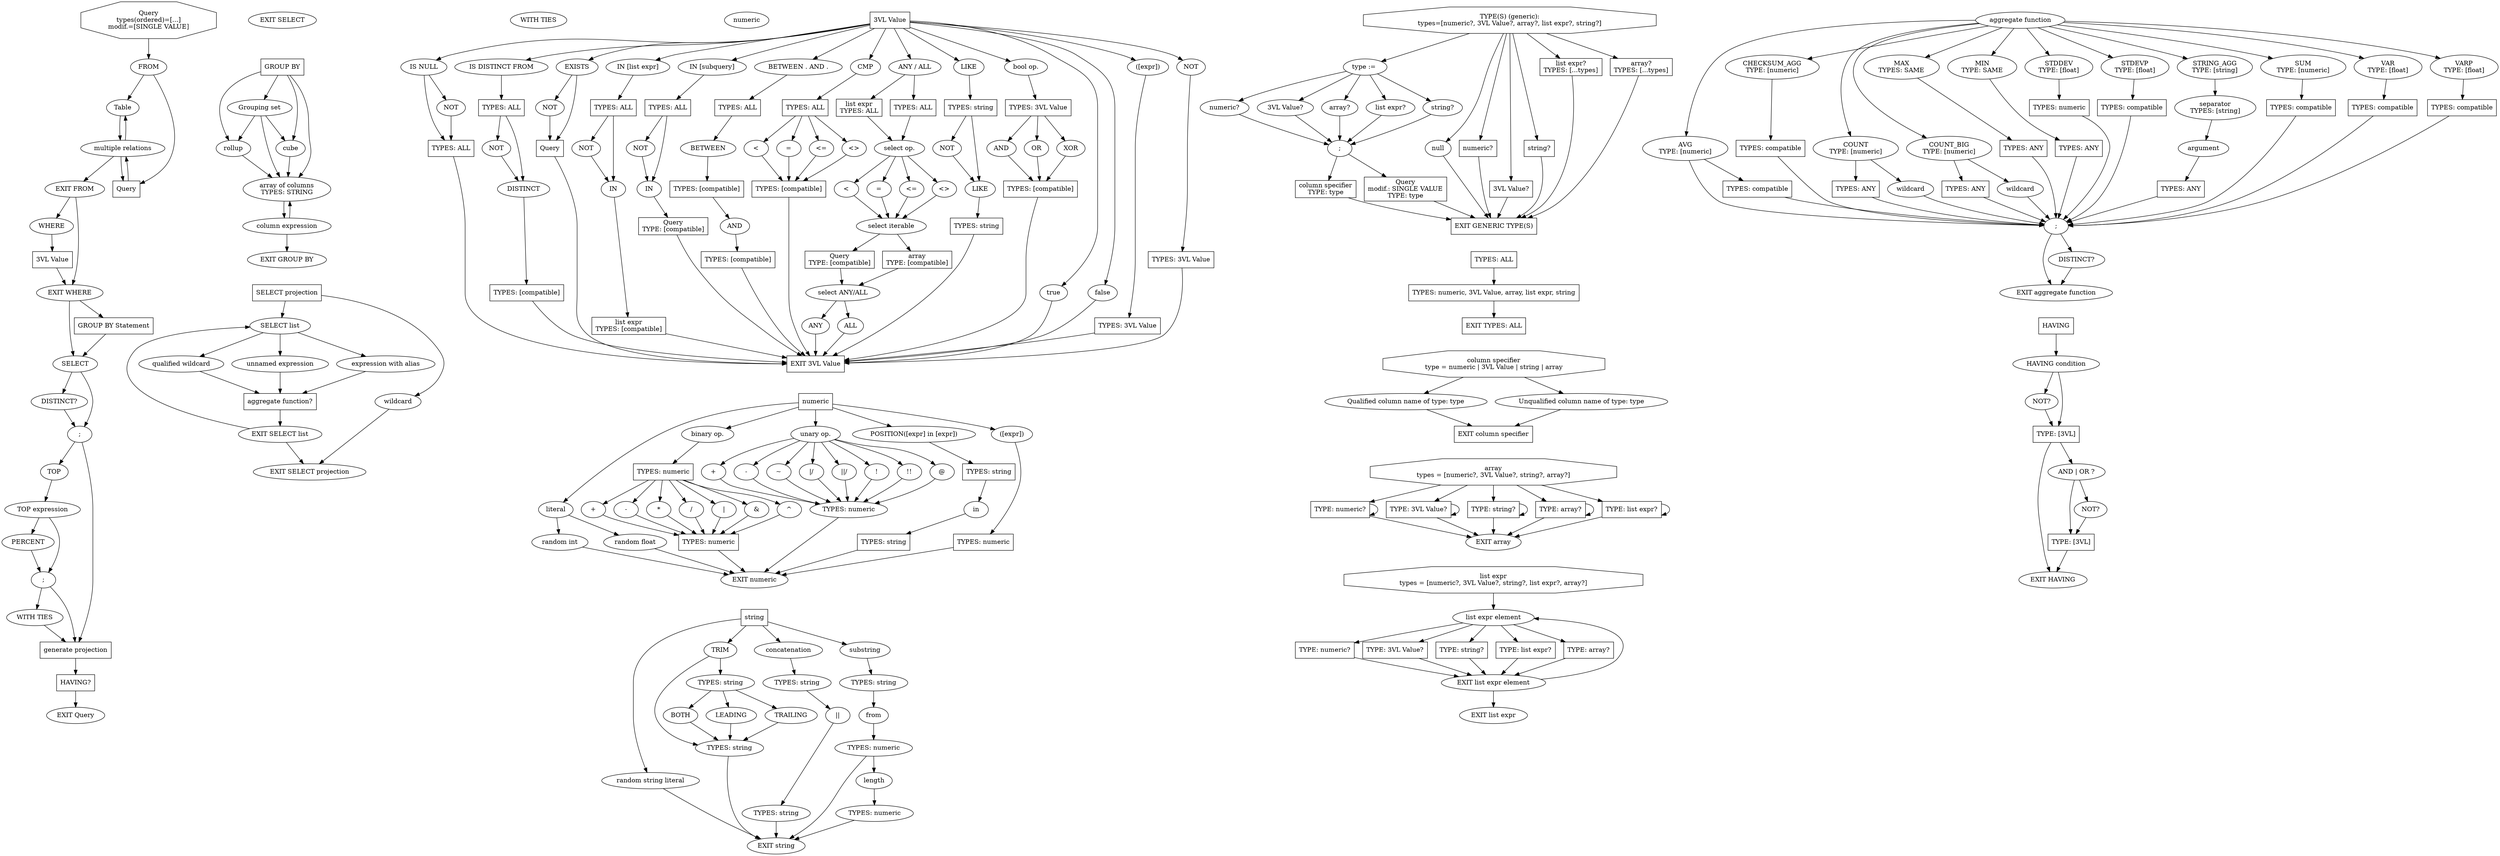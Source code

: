 # Structure is ALWAYS as follows:
# 1. General rule is place function definitions inside their own subgraphs.
# 2. Functional node begins from the node_name node.

# 3. Function definitions look as follows:
# 1) Node with parameters:
# subgraph def_{node_name} {
#     {node_name} [
#         TYPES = "[{type_name}, ...]" OR "[any]" OR "[known]" OR "[compatible]",
#         TYPE = "{type_name}, ..." OR "known",
#         MOD = "[{mod_name}, ...]",
#         ...
#     ]
#     ...
# }
# TYPE, TYPES and MOD in definitions are only for type-checking in definitions.
# all specified types of modifiers (TYPE, TYPES, MOD) are required to be passed by caller
# compatible is just the same type for not

# 4. Optional node (with a question mark at the end):
# {node_name} [OPTIONAL="t"]

# 5. Exit a callable node:
# EXIT_{node_name} [label="EXIT {node_label}"]

# 6. Call a callable node with params:
# call{caller_num}_{node_name} [TYPES={...}, MOD={...}, ...]
# ... -> call...
# there can be multiple callers, so each caller should have a unique id
# values of TYPES and MOD are exact mathes to those in definition

# 7. Call a callable node without params:
# call{caller_num}_{node_name} [...]
# ... -> call...

# 8. These are ignored:
# 1) ... -> ... [color=none]
# 2) Graphviz params in [] (label, shape...)

# 9. Define a node before referencing it:
# FROM []
# Query -> FROM

# 10. Don't do this:
# ... -> ... -> ...

# 11. subgraph ignore {} is completely ignored

# 12. Do NOT use block comments /* */

digraph G {
    subgraph def_Query {
        Query [TYPES="[any]", MOD="[single value]", label="Query\ntypes(ordered)=[...]\nmodif.=[SINGLE VALUE]", shape=octagon]
        EXIT_Query [label="EXIT Query"]

        FROM []
        Query -> FROM

        FROM_multiple_relations [label="multiple relations"]

        Table []
        FROM -> Table
        Table -> FROM_multiple_relations
        FROM_multiple_relations -> Table

        call0_Query [label="Query", shape=rectangle, TYPES="[any]", MOD="[]"]
        FROM -> call0_Query
        call0_Query -> FROM_multiple_relations
        FROM_multiple_relations -> call0_Query

        EXIT_FROM [label="EXIT FROM"]
        FROM_multiple_relations -> EXIT_FROM

        WHERE [label="WHERE"]
        EXIT_FROM -> WHERE

        call0_VAL_3 [label="3VL Value", shape=rectangle]
        WHERE -> call0_VAL_3

        SELECT []
        EXIT_WHERE [label="EXIT WHERE"]
        call0_VAL_3 -> EXIT_WHERE
        EXIT_FROM -> EXIT_WHERE

        SELECT []
        EXIT_SELECT [label = "EXIT SELECT"]

        call0_Group_by [label = "GROUP BY Statement", shape=rectangle]
        EXIT_WHERE -> SELECT
        EXIT_WHERE -> call0_Group_by
        call0_Group_by -> SELECT
        
        SELECT_DISTINCT [label = "DISTINCT?"]
        SELECT_TIES [label = "WITH TIES"]
        SELECT_PERCENT [label = "PERCENT"]
        SELECT_TOP [label = "TOP"]
        call43_types [TYPES="[numeric]", label="numeric"]
        SELECT_WITH_TIES [label = "WITH TIES"]
        SELECT_distinct_end [label = ";"]
        SELECT_percent_end [label = ";"]
        TOP_EXPR[label="TOP expression"]
        SELECT -> SELECT_DISTINCT
        SELECT_DISTINCT -> SELECT_distinct_end
        SELECT -> SELECT_distinct_end
        SELECT_distinct_end -> SELECT_TOP
        SELECT_TOP -> TOP_EXPR
        TOP_EXPR -> SELECT_PERCENT
        SELECT_PERCENT -> SELECT_percent_end
        TOP_EXPR -> SELECT_percent_end
        SELECT_percent_end -> SELECT_WITH_TIES


        call0_SELECT_projection [label="generate projection", shape=rectangle]
        SELECT_WITH_TIES -> call0_SELECT_projection
        SELECT_distinct_end -> call0_SELECT_projection
        SELECT_percent_end -> call0_SELECT_projection

        call0_HAVING [label="HAVING?",shape=rectangle]
        
        call0_SELECT_projection -> call0_HAVING
        
        call0_HAVING -> EXIT_Query
        
    }
    
    subgraph def_VAL_3 {
        VAL_3 [shape=rectangle, label="3VL Value"]
        EXIT_VAL_3 [shape=rectangle, label="EXIT 3VL Value"]

        IsNull [label="IS NULL"]
        call0_types_all [label="TYPES: ALL", shape=rectangle]
        VAL_3 -> IsNull
        IsNull -> call0_types_all
        IsNull_not [label="NOT"]
        IsNull -> IsNull_not
        IsNull_not -> call0_types_all
        call0_types_all -> EXIT_VAL_3

        IsDistinctFrom [label="IS DISTINCT FROM"]
        call1_types_all [label="TYPES: ALL", shape=rectangle]
        IsDistinctNOT [label="NOT"]
        DISTINCT []
        call21_types [TYPES="[compatible]", label="TYPES: [compatible]", shape=rectangle]
        VAL_3 -> IsDistinctFrom
        IsDistinctFrom -> call1_types_all
        call1_types_all -> IsDistinctNOT
        IsDistinctNOT -> DISTINCT
        call1_types_all -> DISTINCT
        DISTINCT -> call21_types
        call21_types -> EXIT_VAL_3

        Exists_not [label="NOT"]
        Exists [label="EXISTS"]
        call2_Query [TYPES="[any]", MOD="[]", label="Query", shape=rectangle]
        VAL_3 -> Exists
        Exists -> call2_Query
        call2_Query -> EXIT_VAL_3
        Exists -> Exists_not
        Exists_not -> call2_Query

        InList[label="IN [list expr]"]
        InListNot [label="NOT"]
        InListIn [label="IN"]
        VAL_3 -> InList
        call2_types_all [label="TYPES: ALL", shape=rectangle]
        InList -> call2_types_all
        call2_types_all -> InListNot
        InListNot -> InListIn
        call2_types_all -> InListIn
        call1_list_expr [TYPES="[compatible]", label="list expr\nTYPES: [compatible]", shape=rectangle]
        InListIn -> call1_list_expr
        call1_list_expr -> EXIT_VAL_3

        InSubquery[label="IN [subquery]"]
        InSubqueryNot [label="NOT"]
        InSubqueryIn [label="IN"]
        call3_types_all [label="TYPES: ALL", shape=rectangle]
        VAL_3 -> InSubquery
        InSubquery -> call3_types_all
        call3_types_all -> InSubqueryNot
        InSubqueryNot -> InSubqueryIn
        call3_types_all -> InSubqueryIn
        call3_Query [TYPES="[compatible]", MOD="[]", label="Query\nTYPE: [compatible]", shape=rectangle]
        InSubqueryIn -> call3_Query
        call3_Query -> EXIT_VAL_3

        Between[label="BETWEEN . AND ."]
        BetweenBetween [label="BETWEEN"]
        BetweenBetweenAnd [label="AND"]
        VAL_3 -> Between
        call4_types_all [label="TYPES: ALL", shape=rectangle]
        Between -> call4_types_all
        call4_types_all -> BetweenBetween
        call22_types [TYPES="[compatible]", label="TYPES: [compatible]", shape=rectangle]
        BetweenBetween -> call22_types
        call22_types -> BetweenBetweenAnd
        call23_types [TYPES="[compatible]", label="TYPES: [compatible]", shape=rectangle]
        BetweenBetweenAnd -> call23_types
        call23_types -> EXIT_VAL_3

        BinaryComp[label="CMP"]
        BinaryCompLess [label="<"]
        BinaryCompEqual [label="="]
        BinaryCompLessEqual [label="<="]
        BinaryCompUnEqual [label="<>"]
        VAL_3 -> BinaryComp
        call5_types_all [label="TYPES: ALL", shape=rectangle]
        BinaryComp -> call5_types_all
        call24_types [TYPES="[compatible]", label="TYPES: [compatible]", shape=rectangle]
        call5_types_all -> BinaryCompLess
        BinaryCompLess -> call24_types
        call5_types_all -> BinaryCompEqual
        BinaryCompEqual -> call24_types
        call5_types_all -> BinaryCompLessEqual
        BinaryCompLessEqual -> call24_types
        call5_types_all -> BinaryCompUnEqual
        BinaryCompUnEqual -> call24_types
        call24_types -> EXIT_VAL_3

        AnyAll[label="ANY / ALL"]
        AnyAllSelectOp[label="select op."]
        AnyAllLess [label="<"]
        AnyAllEqual [label="="]
        AnyAllLessEqual [label="<="]
        AnyAllUnEqual [label="<>"]
        AnyAllSelectIter[label="select iterable"]
        AnyAllAnyAll[label="select ANY/ALL"]
        AnyAllAnyAllAny[label="ANY"]
        AnyAllAnyAllAll[label="ALL"]
        VAL_3 -> AnyAll
        call2_list_expr [TYPES="[any]", label="list expr\nTYPES: ALL", shape=rectangle]
        AnyAll -> call2_list_expr
        call2_list_expr -> AnyAllSelectOp
        call6_types_all[label="TYPES: ALL", shape=rectangle]
        AnyAll -> call6_types_all
        call6_types_all -> AnyAllSelectOp
        AnyAllSelectOp -> AnyAllLess
        AnyAllLess -> AnyAllSelectIter
        AnyAllSelectOp -> AnyAllEqual
        AnyAllEqual -> AnyAllSelectIter
        AnyAllSelectOp -> AnyAllLessEqual
        AnyAllLessEqual -> AnyAllSelectIter
        AnyAllSelectOp -> AnyAllUnEqual
        AnyAllUnEqual -> AnyAllSelectIter
        call4_Query [TYPES="[compatible]", label="Query\nTYPE: [compatible]", shape=rectangle]
        AnyAllSelectIter -> call4_Query
        call4_Query -> AnyAllAnyAll
        call1_array [TYPES="[compatible]", label="array\nTYPE: [compatible]", shape=rectangle]
        AnyAllSelectIter -> call1_array
        call1_array -> AnyAllAnyAll
        AnyAllAnyAll -> AnyAllAnyAllAny
        AnyAllAnyAllAny -> EXIT_VAL_3
        AnyAllAnyAll -> AnyAllAnyAllAll
        AnyAllAnyAllAll -> EXIT_VAL_3

        BinaryStringLike[label="LIKE"]
        BinaryStringLikeNot [label="NOT"]
        BinaryStringLikeIn [label="LIKE"]
        VAL_3 -> BinaryStringLike
        call25_types [TYPES="[string]", label="TYPES: string", shape=rectangle]
        BinaryStringLike -> call25_types
        call25_types -> BinaryStringLikeNot
        BinaryStringLikeNot -> BinaryStringLikeIn
        call25_types -> BinaryStringLikeIn
        call26_types [TYPES="[string]", label="TYPES: string", shape=rectangle]
        BinaryStringLikeIn -> call26_types
        call26_types -> EXIT_VAL_3

        BinaryBooleanOpV3[label="bool op."]
        BinaryBooleanOpV3AND [label="AND"]
        BinaryBooleanOpV3OR [label="OR"]
        BinaryBooleanOpV3XOR [label="XOR"]
        VAL_3 -> BinaryBooleanOpV3
        call27_types [TYPES="[3VL Value]", label="TYPES: 3VL Value", shape=rectangle]
        BinaryBooleanOpV3 -> call27_types
        call27_types -> BinaryBooleanOpV3AND
        call28_types [TYPES="[compatible]", label="TYPES: [compatible]", shape=rectangle]
        BinaryBooleanOpV3AND -> call28_types
        call27_types -> BinaryBooleanOpV3OR
        BinaryBooleanOpV3OR -> call28_types
        call27_types -> BinaryBooleanOpV3XOR
        BinaryBooleanOpV3XOR -> call28_types
        call28_types -> EXIT_VAL_3

        true []
        VAL_3 -> true
        true -> EXIT_VAL_3
        false []
        VAL_3 -> false
        false -> EXIT_VAL_3

        Nested_VAL_3[label="([expr])"]
        VAL_3 -> Nested_VAL_3
        call29_types [TYPES="[3VL Value]", label="TYPES: 3VL Value", shape=rectangle]
        Nested_VAL_3 -> call29_types
        call29_types -> EXIT_VAL_3

        UnaryNot_VAL_3[label="NOT"]
        call30_types [TYPES="[3VL Value]", label="TYPES: 3VL Value", shape=rectangle]
        VAL_3 -> UnaryNot_VAL_3
        UnaryNot_VAL_3 -> call30_types
        call30_types -> EXIT_VAL_3
    }

    subgraph def_numeric {
        numeric [shape=rectangle, label="numeric"]
        EXIT_numeric [label="EXIT numeric"]
        EXIT_VAL_3 -> numeric [color=none]

        numeric_literal[label="literal"]
        numeric -> numeric_literal
        numeric_literal_int[label="random int"]
        numeric_literal -> numeric_literal_int
        numeric_literal_int -> EXIT_numeric
        numeric_literal_float[label="random float"]
        numeric_literal -> numeric_literal_float
        numeric_literal_float -> EXIT_numeric

        BinaryNumericOp[label="binary op."]
        numericRight [label="TYPES: numeric", shape=rectangle]
        numeric -> BinaryNumericOp
        binary_numeric_left [label="TYPES: numeric", shape=rectangle]
        BinaryNumericOp -> binary_numeric_left
        binary_numeric_plus [label="+"]
        binary_numeric_left -> binary_numeric_plus
        binary_numeric_plus -> numericRight
        binary_numeric_minus [label="-"]
        binary_numeric_left -> binary_numeric_minus
        binary_numeric_minus -> numericRight
        binary_numeric_mul [label="*"]
        binary_numeric_left -> binary_numeric_mul
        binary_numeric_mul -> numericRight
        binary_numeric_div [label="/"]
        binary_numeric_left -> binary_numeric_div
        binary_numeric_div -> numericRight
        binary_numeric_bin_or [label="|"]
        binary_numeric_left -> binary_numeric_bin_or
        binary_numeric_bin_or -> numericRight
        binary_numeric_bin_and [label="&"]
        binary_numeric_left -> binary_numeric_bin_and
        binary_numeric_bin_and -> numericRight
        binary_numeric_bin_xor [label="^"]
        binary_numeric_left -> binary_numeric_bin_xor
        binary_numeric_bin_xor -> numericRight
        numericRight -> EXIT_numeric

        UnaryNumericOp [label="unary op."]
        call1_types [TYPES="[numeric]", label="TYPES: numeric"]
        numeric -> UnaryNumericOp
        unary_numeric_plus[label="+"]
        UnaryNumericOp -> unary_numeric_plus
        unary_numeric_plus -> call1_types
        unary_numeric_minus[label="-"]
        UnaryNumericOp -> unary_numeric_minus
        unary_numeric_minus -> call1_types
        unary_numeric_bin_not [label="~"]
        UnaryNumericOp -> unary_numeric_bin_not
        unary_numeric_bin_not -> call1_types
        unary_numeric_sq_root [label="|/"]
        UnaryNumericOp -> unary_numeric_sq_root
        unary_numeric_sq_root -> call1_types
        unary_numeric_cub_root [label="||/"]
        UnaryNumericOp -> unary_numeric_cub_root
        unary_numeric_cub_root -> call1_types
        unary_numeric_postfix_fact [label="!"]
        UnaryNumericOp -> unary_numeric_postfix_fact
        unary_numeric_postfix_fact -> call1_types
        unary_numeric_prefix_fact [label="!!"]
        UnaryNumericOp -> unary_numeric_prefix_fact
        unary_numeric_prefix_fact -> call1_types
        unary_numeric_abs [label="@"]
        UnaryNumericOp -> unary_numeric_abs
        unary_numeric_abs -> call1_types
        call1_types -> EXIT_numeric

        numeric_string_Position[label="POSITION([expr] in [expr])"]
        numeric -> numeric_string_Position
        call2_types [TYPES="[string]", label="TYPES: string", shape=rectangle]
        numeric_string_Position -> call2_types
        string_position_in [label="in"]
        call2_types -> string_position_in
        call3_types [TYPES="[string]", label="TYPES: string", shape=rectangle]
        string_position_in -> call3_types
        call3_types -> EXIT_numeric

        Nested_numeric[label="([expr])"]
        numeric -> Nested_numeric
        call4_types [TYPES="[numeric]", label="TYPES: numeric", shape=rectangle]
        Nested_numeric -> call4_types
        call4_types -> EXIT_numeric
    }

    subgraph def_string {
        string [label="string", shape=rectangle]
        EXIT_string [label="EXIT string"]
        EXIT_numeric -> string [color=none]

        string_literal [label="random string literal"]
        string -> string_literal
        string_literal -> EXIT_string

        string_trim[label="TRIM"]
        string -> string_trim
        call5_types [TYPES="[string]", label="TYPES: string"]
        string_trim -> call5_types
        call6_types[TYPES="[string]", label="TYPES: string"]
        string_trim -> call6_types
        BOTH []
        call6_types -> BOTH
        BOTH -> call5_types
        LEADING []
        call6_types -> LEADING
        LEADING -> call5_types
        TRAILING []
        call6_types -> TRAILING
        TRAILING -> call5_types
        call5_types -> EXIT_string

        string_concat [label="concatenation"]
        string -> string_concat
        call7_types [TYPES="[string]", label="TYPES: string"]
        string_concat -> call7_types
        string_concat_concat [label="||"]
        call7_types -> string_concat_concat
        call8_types[TYPES="[string]", label="TYPES: string"]
        string_concat_concat -> call8_types
        call8_types -> EXIT_string

        string_substring[label="substring"]
        string -> string_substring
        call9_types[TYPES="[string]", label="TYPES: string"]
        string_substring -> call9_types
        string_substr_numeric_from_from[label="from"]
        call9_types -> string_substr_numeric_from_from
        call10_types [TYPES="[numeric]", label="TYPES: numeric"]
        string_substr_numeric_from_from -> call10_types
        call10_types -> EXIT_string
        string_substr_numeric_len_len [label="length"]
        call10_types -> string_substr_numeric_len_len
        call11_types [TYPES="[numeric]", label="TYPES: numeric"]
        string_substr_numeric_len_len -> call11_types
        call11_types -> EXIT_string
    }

    subgraph def_types {
        types [TYPES="[numeric, 3VL Value, array, list expr, string]", label="TYPE(S) (generic):\ntypes=[numeric?, 3VL Value?, array?, list expr?, string?]", shape=octagon]
        EXIT_types [label="EXIT GENERIC TYPE(S)", shape=rectangle]

        types_select_type[label="type := "]
        types_select_type_end[label=";"]
        types -> types_select_type
        types_select_type_numeric[OPTIONAL="t", label="numeric?"]
        types_select_type -> types_select_type_numeric
        types_select_type_numeric -> types_select_type_end
        types_select_type_3vl[OPTIONAL="t", label="3VL Value?"]
        types_select_type -> types_select_type_3vl
        types_select_type_3vl -> types_select_type_end
        types_select_type_array[OPTIONAL="t", label="array?"]
        types_select_type -> types_select_type_array
        types_select_type_array -> types_select_type_end
        types_select_type_list_expr[OPTIONAL="t", label="list expr?"]
        types_select_type -> types_select_type_list_expr
        types_select_type_list_expr -> types_select_type_end
        types_select_type_string[OPTIONAL="t", label="string?"]
        types_select_type -> types_select_type_string
        types_select_type_string -> types_select_type_end

        call0_column_spec [TYPE="known", label="column specifier\nTYPE: type", shape=rectangle]
        types_select_type_end -> call0_column_spec
        call0_column_spec -> EXIT_types

        call1_Query [TYPES="[known]", MOD="[single value]", label="Query\nmodif.: SINGLE VALUE\nTYPE: type", shape=rectangle]
        types_select_type_end -> call1_Query
        call1_Query -> EXIT_types

        types_null [label="null"]
        types -> types_null
        types_null -> EXIT_types

        call0_numeric [OPTIONAL="t", label="numeric?", shape=rectangle]
        types -> call0_numeric
        call0_numeric -> EXIT_types

        call1_VAL_3 [OPTIONAL="t", label="3VL Value?", shape=rectangle]
        types -> call1_VAL_3
        call1_VAL_3 -> EXIT_types

        call0_string [OPTIONAL="t", label="string?", shape=rectangle]
        types -> call0_string
        call0_string -> EXIT_types

        call0_list_expr [OPTIONAL="t", TYPES="[known]", label="list expr?\nTYPES: [...types]", shape=rectangle]
        types -> call0_list_expr
        call0_list_expr -> EXIT_types

        call0_array [OPTIONAL="t", TYPES="[known]", label="array?\nTYPES: [...types]", shape=rectangle]
        types -> call0_array
        call0_array -> EXIT_types
    }

    subgraph def_types_all {
        types_all [label="TYPES: ALL", shape=rectangle]
        EXIT_types_all [label="EXIT TYPES: ALL", shape=rectangle]
        EXIT_types -> types_all [color=none]

        call0_types [TYPES="[numeric, 3VL Value, array, list expr, string]", label="TYPES: numeric, 3VL Value, array, list expr, string", shape=rectangle]
        types_all -> call0_types
        call0_types -> EXIT_types_all
    }

    subgraph def_column_spec {
        column_spec [TYPE="numeric, 3VL Value, string, array", label="column specifier\ntype = numeric | 3VL Value | string | array", shape=octagon]
        EXIT_column_spec [label="EXIT column specifier", shape=rectangle]
        EXIT_types_all -> column_spec [color=none]

        qualified_name [label="Qualified column name of type: type"]
        column_spec -> qualified_name
        qualified_name -> EXIT_column_spec
        unqualified_name [label="Unqualified column name of type: type"]
        column_spec -> unqualified_name
        unqualified_name -> EXIT_column_spec
    }

    subgraph def_array {
        array [TYPES="[numeric, 3VL Value, string, array]", label="array\ntypes = [numeric?, 3VL Value?, string?, array?]", shape=octagon]
        EXIT_array[label="EXIT array"]
        EXIT_column_spec -> array[color=none]

        call12_types [OPTIONAL="t", TYPES="[numeric]", label="TYPE: numeric?", shape=rectangle]
        call12_types -> call12_types
        array -> call12_types
        call12_types -> EXIT_array

        call13_types [OPTIONAL="t", TYPES="[3VL Value]", label="TYPE: 3VL Value?", shape=rectangle]
        call13_types -> call13_types
        array -> call13_types
        call13_types -> EXIT_array

        call31_types [OPTIONAL="t", TYPES="[string]", label="TYPE: string?", shape=rectangle]
        call31_types -> call31_types
        array -> call31_types
        call31_types -> EXIT_array

        call14_types [OPTIONAL="t", TYPES="[array]", label="TYPE: array?", shape=rectangle]
        call14_types -> call14_types
        array -> call14_types
        call14_types -> EXIT_array

        call15_types[OPTIONAL="t", TYPES="[list expr]", label="TYPE: list expr?", shape=rectangle]
        call15_types -> call15_types
        array -> call15_types
        call15_types -> EXIT_array
    }

    subgraph def_list_expr {
        list_expr[TYPES="[numeric, 3VL Value, string, list expr, array]", label="list expr\ntypes = [numeric?, 3VL Value?, string?, list expr?, array?]", shape=octagon]
        EXIT_list_expr[label="EXIT list expr"]
        EXIT_array -> list_expr[color=none]

        list_expr_element [label="list expr element"]
        list_expr_element_exit[label="EXIT list expr element"]
        list_expr -> list_expr_element

        call16_types [OPTIONAL="t", TYPES="[numeric]", label="TYPE: numeric?", shape=rectangle]
        list_expr_element -> call16_types
        call16_types -> list_expr_element_exit

        call17_types [OPTIONAL="t", TYPES="[3VL Value]", label="TYPE: 3VL Value?", shape=rectangle]
        list_expr_element -> call17_types
        call17_types -> list_expr_element_exit

        call18_types [OPTIONAL="t", TYPES="[string]", label="TYPE: string?", shape=rectangle]
        list_expr_element -> call18_types
        call18_types -> list_expr_element_exit

        call19_types [OPTIONAL="t", TYPES="[list expr]", label="TYPE: list expr?", shape=rectangle]
        list_expr_element -> call19_types
        call19_types -> list_expr_element_exit

        call20_types [OPTIONAL="t", TYPES="[array]", label="TYPE: array?", shape=rectangle]
        list_expr_element -> call20_types
        call20_types -> list_expr_element_exit

        list_expr_element_exit -> list_expr_element
        list_expr_element_exit -> EXIT_list_expr
    }

    subgraph def_group_by {
        GROUP_BY [label="GROUP BY", shape=rectangle]
        column_expression [label="column expression"]
        Grouping_rollup [label="rollup"]
        Grouping_cube [label="cube"]
        Grouping_set [label="Grouping set"]
        group_by_col_list [label="array of columns\nTYPES: STRING", TYPES="string"]
        //columns must appear in FROM, but not necesserily in SELECT
        GROUP_BY -> group_by_col_list
        GROUP_BY -> Grouping_rollup
        GROUP_BY -> Grouping_cube
        GROUP_BY -> Grouping_set
        
        Grouping_set -> group_by_col_list
        Grouping_set -> Grouping_cube
        Grouping_set -> Grouping_rollup
        
        Grouping_rollup -> group_by_col_list
        Grouping_cube -> group_by_col_list
        group_by_col_list -> column_expression
        column_expression -> group_by_col_list
        
        EXIT_GROUP_BY [label="EXIT GROUP BY"]
        column_expression -> EXIT_GROUP_BY
        
        EXIT_SELECT -> GROUP_BY [color=none] # visual

        
    } 

    subgraph def_SELECT_projection {

        SELECT_projection [shape=rectangle, label = "SELECT projection"]
        EXIT_SELECT_projection [label="EXIT SELECT projection"]
        SELECT_list [label="SELECT list"]
        SELECT_wildcard[label="wildcard"]
        SELECT_qualified_wildcard[label="qualified wildcard"]
        SELECT_unnamed_expr[label="unnamed expression"]
        SELECT_expr_with_alias[label="expression with alias"]
        EXIT_SELECT_list[label="EXIT SELECT list"]
        
        SELECT_projection -> SELECT_list
        SELECT_projection -> SELECT_wildcard
        SELECT_list -> SELECT_qualified_wildcard
        SELECT_list -> SELECT_unnamed_expr
        SELECT_list -> SELECT_expr_with_alias
        
        call0_aggr_function [OPTIONAL="t",label="aggregate function?", shape=rectangle]
        
        SELECT_wildcard -> EXIT_SELECT_projection
        EXIT_SELECT_list -> EXIT_SELECT_projection
        EXIT_SELECT_list -> SELECT_list
        SELECT_qualified_wildcard -> call0_aggr_function
        SELECT_unnamed_expr -> call0_aggr_function
        SELECT_expr_with_alias -> call0_aggr_function
        
        call0_aggr_function -> EXIT_SELECT_list

        EXIT_GROUP_BY -> SELECT_projection [color=none] # visual

    }

    subgraph def_aggregate_function {
        aggr_function [label="aggregate function"]
        EXIT_fun_choice [label=";"]
        EXIT_aggr [label="EXIT aggregate function"]
        
        aggr_distinct [OPTIONAL="t",label = "DISTINCT?"]
        aggr_distinct -> EXIT_aggr

        EXIT_fun_choice -> EXIT_aggr
        EXIT_fun_choice -> aggr_distinct
        
        AVG[label="AVG\nTYPE: [numeric]", TYPE="[numeric]"]
        call32_types [TYPES="compatible", label="TYPES: compatible", shape=rectangle]
        aggr_function -> AVG
        AVG -> call32_types 
        call32_types -> EXIT_fun_choice
        AVG -> EXIT_fun_choice

        CHECKSUM_AGG[label="CHECKSUM_AGG\nTYPE: [numeric]", TYPE="[numeric]"]
        call33_types [TYPES="compatible", label="TYPES: compatible", shape=rectangle]
        aggr_function -> CHECKSUM_AGG
        CHECKSUM_AGG -> call33_types 
        call33_types -> EXIT_fun_choice
        
        COUNT[label="COUNT\nTYPE: [numeric]", TYPE="[numeric]"]
        call34_types [TYPES="ANY", label="TYPES: ANY", shape=rectangle]
        COUNT_wildcard [label="wildcard"]
        aggr_function -> COUNT
        COUNT -> call34_types
        COUNT -> COUNT_wildcard
        COUNT_wildcard -> EXIT_fun_choice
        call34_types -> EXIT_fun_choice
        
        COUNT_BIG[label="COUNT_BIG\nTYPE: [numeric]", TYPE="[numeric]"]
        call35_types [TYPES="ANY", label="TYPES: ANY", shape=rectangle]
        COUNT_BIG_wildcard [label="wildcard"]
        aggr_function -> COUNT_BIG
        COUNT_BIG -> call35_types
        COUNT_BIG -> COUNT_BIG_wildcard
        COUNT_BIG_wildcard -> EXIT_fun_choice
        call35_types -> EXIT_fun_choice
        
        MAX[label="MAX\nTYPES: SAME", TYPES="SAME"]
        call36_types [TYPES="ANY", label="TYPES: ANY", shape=rectangle]
        aggr_function -> MAX
        MAX -> call36_types 
        call36_types -> EXIT_fun_choice

        MIN[label="MIN\nTYPE: SAME", TYPE="SAME"]
        call37_types [TYPES="ANY", label="TYPES: ANY", shape=rectangle]
        aggr_function -> MIN
        MIN -> call37_types 
        call37_types -> EXIT_fun_choice
    
        STDDEV[label="STDDEV\nTYPE: [float]", TYPE="[float]"]
        call38_types [TYPES="numeric", label="TYPES: numeric", shape=rectangle]
        aggr_function -> STDDEV
        STDDEV -> call38_types
        call38_types -> EXIT_fun_choice
    
        STDEVP[label="STDEVP\nTYPE: [float]", TYPE="[float]"]
        call39_types [TYPES="compatible", label="TYPES: compatible", shape=rectangle]
        aggr_function -> STDEVP
        STDEVP -> call39_types
        call39_types -> EXIT_fun_choice

        STRING_AGG[label="STRING_AGG\nTYPE: [string]", TYPE="[string]"]
        call40_types [TYPES="ANY", label="TYPES: ANY", shape=rectangle]
        STRING_AGG_arg [label="argument"]
        separator [label="separator\nTYPES: [string]",TYPES="[string]"]
        STRING_AGG -> separator
        separator -> STRING_AGG_arg
        aggr_function -> STRING_AGG
        STRING_AGG_arg -> call40_types
        call40_types -> EXIT_fun_choice

        SUM[label="SUM\nTYPE: [numeric]", TYPE="[numeric]"]
        call41_types [TYPES="compatible", label="TYPES: compatible", shape=rectangle]
        aggr_function -> SUM
        SUM -> call41_types
        call41_types -> EXIT_fun_choice

        VAR[label="VAR\nTYPE: [float]", TYPE="[float]"]
        call42_types [TYPES="compatible", label="TYPES: compatible", shape=rectangle]
        aggr_function -> VAR
        VAR -> call42_types
        call42_types -> EXIT_fun_choice
 
 
        VARP[label="VARP\nTYPE: [float]", TYPE="[float]"]
        call44_types [TYPES="compatible", label="TYPES: compatible", shape=rectangle]
        aggr_function -> VARP
        VARP -> call44_types
        call44_types -> EXIT_fun_choice
        
  }
  
    subgraph def_having {
        
        HAVING [label="HAVING", shape=rectangle]
        EXIT_HAVING [label="EXIT HAVING"]
        
        EXIT_aggr -> HAVING [color="none"] #visual
        
        HAVING_condition [label="HAVING condition"]
        HAVING -> HAVING_condition 
        
        HAVING_not [OPTIONAL="t", label="NOT?"]
        call45_types [TYPE="[3VL]", label="TYPE: [3VL]", shape=rectangle]
        call46_types [TYPE="[3VL]", label="TYPE: [3VL]", shape=rectangle]
        HAVING_logical_expr [OPTIONAL="t", label = "AND | OR ?"]
        
        HAVING_condition -> HAVING_not
        HAVING_condition -> call45_types
        
        
        call45_types -> HAVING_logical_expr
        HAVING_not -> call45_types
        
        HAVING_not_optional [OPTIONAL="t", label="NOT?"]
        HAVING_logical_expr -> HAVING_not_optional 
        HAVING_not_optional -> call46_types
        HAVING_logical_expr -> call46_types
        
        call45_types -> EXIT_HAVING
        call46_types -> EXIT_HAVING
    } 
    

}
